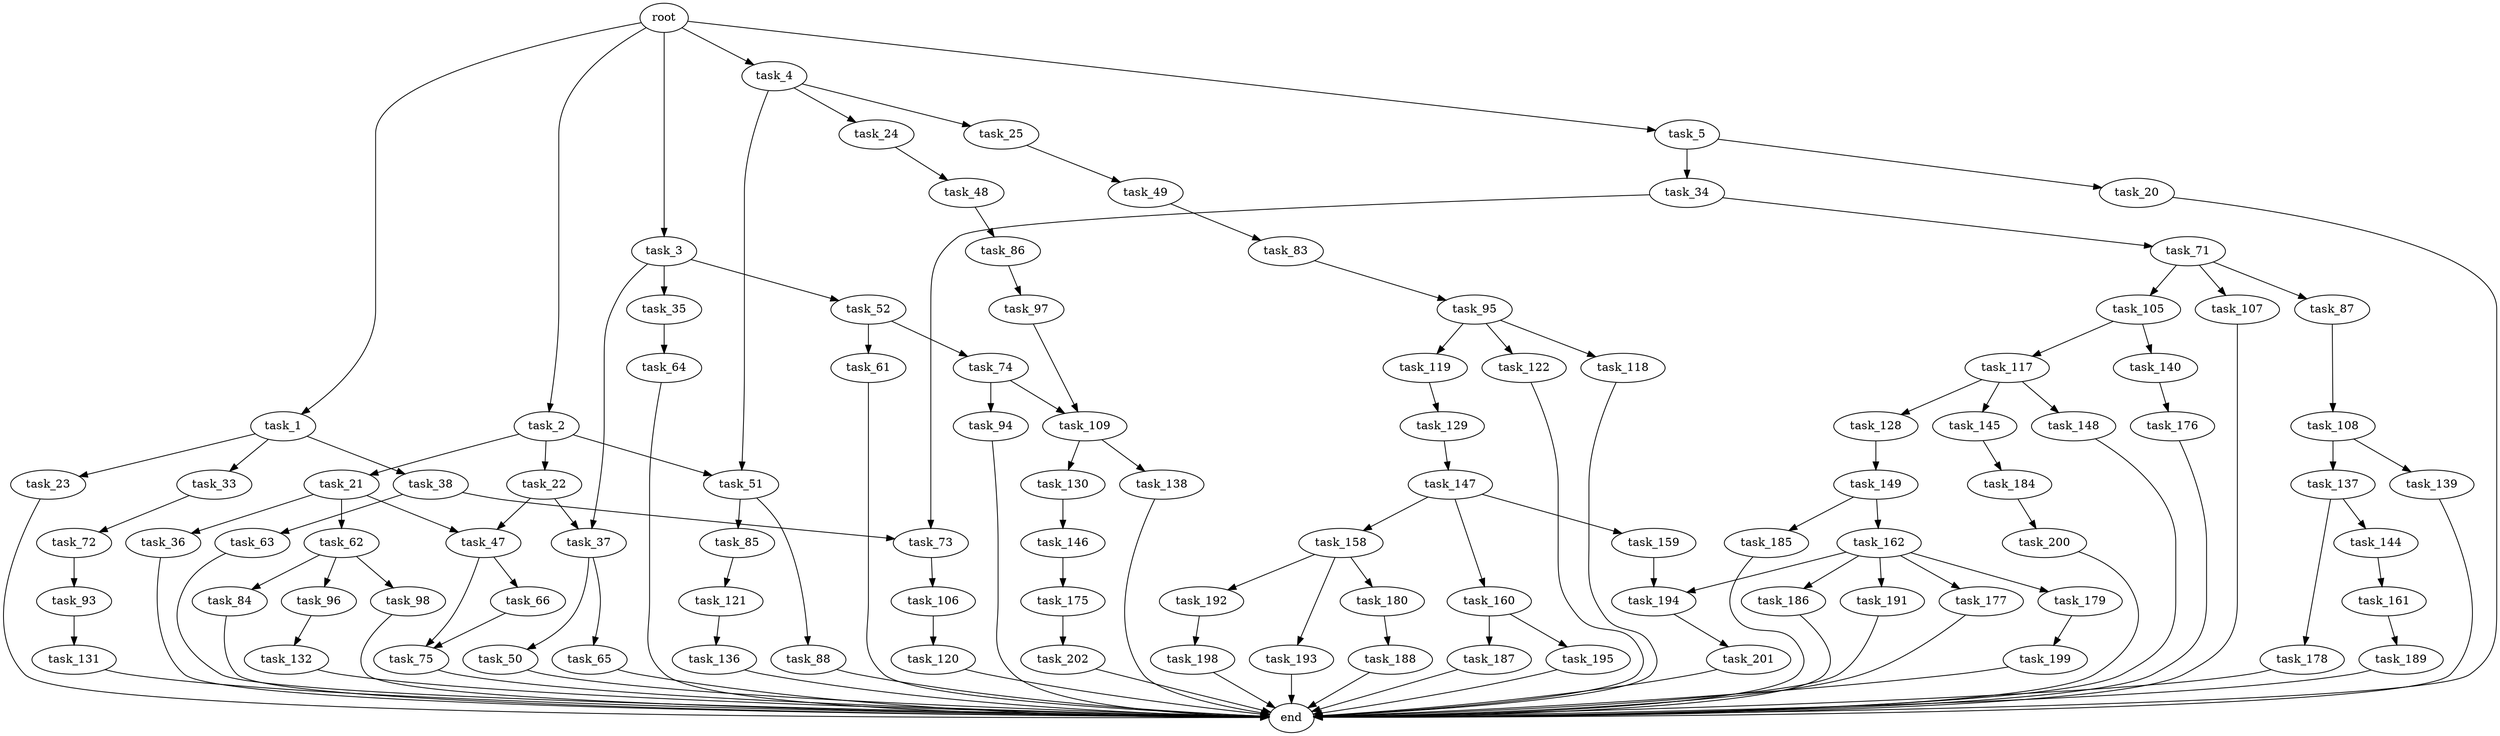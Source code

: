 digraph G {
  root [size="0.000000"];
  task_1 [size="782757789696.000000"];
  task_2 [size="1073741824000.000000"];
  task_3 [size="8589934592.000000"];
  task_4 [size="318547060813.000000"];
  task_5 [size="281480435851.000000"];
  task_23 [size="68719476736.000000"];
  task_33 [size="231928233984.000000"];
  task_38 [size="782757789696.000000"];
  task_21 [size="13329660915.000000"];
  task_22 [size="956579260716.000000"];
  task_51 [size="126286752326.000000"];
  task_35 [size="21606739845.000000"];
  task_37 [size="702128212004.000000"];
  task_52 [size="782757789696.000000"];
  task_24 [size="50143553847.000000"];
  task_25 [size="782757789696.000000"];
  task_20 [size="28991029248.000000"];
  task_34 [size="782757789696.000000"];
  end [size="0.000000"];
  task_36 [size="49477545674.000000"];
  task_47 [size="368293445632.000000"];
  task_62 [size="33733493045.000000"];
  task_48 [size="782757789696.000000"];
  task_49 [size="89101162768.000000"];
  task_72 [size="302004598126.000000"];
  task_71 [size="23359247172.000000"];
  task_73 [size="6389382266.000000"];
  task_64 [size="50054924916.000000"];
  task_50 [size="782757789696.000000"];
  task_65 [size="231928233984.000000"];
  task_63 [size="68719476736.000000"];
  task_66 [size="9901203645.000000"];
  task_75 [size="12187358276.000000"];
  task_86 [size="28023745428.000000"];
  task_83 [size="86801290993.000000"];
  task_85 [size="27636618278.000000"];
  task_88 [size="368293445632.000000"];
  task_61 [size="44919314934.000000"];
  task_74 [size="21535865890.000000"];
  task_84 [size="8589934592.000000"];
  task_96 [size="782757789696.000000"];
  task_98 [size="134217728000.000000"];
  task_87 [size="5172322000.000000"];
  task_105 [size="817407162157.000000"];
  task_107 [size="327557961727.000000"];
  task_93 [size="247845165012.000000"];
  task_106 [size="25462598829.000000"];
  task_94 [size="5460281180.000000"];
  task_109 [size="134217728000.000000"];
  task_95 [size="8589934592.000000"];
  task_121 [size="438737365236.000000"];
  task_97 [size="778763745500.000000"];
  task_108 [size="51579023688.000000"];
  task_131 [size="8589934592.000000"];
  task_118 [size="68719476736.000000"];
  task_119 [size="54151221204.000000"];
  task_122 [size="114512434138.000000"];
  task_132 [size="16863681930.000000"];
  task_117 [size="11304902820.000000"];
  task_140 [size="368293445632.000000"];
  task_120 [size="261105035369.000000"];
  task_137 [size="6533982530.000000"];
  task_139 [size="231202653248.000000"];
  task_130 [size="32460170004.000000"];
  task_138 [size="5737432651.000000"];
  task_128 [size="78341345529.000000"];
  task_145 [size="458871328750.000000"];
  task_148 [size="13426815979.000000"];
  task_129 [size="8589934592.000000"];
  task_136 [size="28991029248.000000"];
  task_149 [size="873608282762.000000"];
  task_147 [size="24353596754.000000"];
  task_146 [size="549755813888.000000"];
  task_144 [size="630553442168.000000"];
  task_178 [size="368293445632.000000"];
  task_176 [size="635186295484.000000"];
  task_161 [size="5339587681.000000"];
  task_184 [size="68719476736.000000"];
  task_175 [size="322801412338.000000"];
  task_158 [size="208249664636.000000"];
  task_159 [size="1073741824000.000000"];
  task_160 [size="8589934592.000000"];
  task_162 [size="3802298248.000000"];
  task_185 [size="892553129.000000"];
  task_180 [size="39532622564.000000"];
  task_192 [size="549755813888.000000"];
  task_193 [size="549755813888.000000"];
  task_194 [size="59365676263.000000"];
  task_187 [size="8701031308.000000"];
  task_195 [size="52702495532.000000"];
  task_189 [size="26877333138.000000"];
  task_177 [size="68719476736.000000"];
  task_179 [size="20507515149.000000"];
  task_186 [size="28545210815.000000"];
  task_191 [size="782757789696.000000"];
  task_202 [size="30618753094.000000"];
  task_199 [size="28991029248.000000"];
  task_188 [size="8589934592.000000"];
  task_200 [size="28991029248.000000"];
  task_198 [size="28991029248.000000"];
  task_201 [size="8589934592.000000"];

  root -> task_1 [size="1.000000"];
  root -> task_2 [size="1.000000"];
  root -> task_3 [size="1.000000"];
  root -> task_4 [size="1.000000"];
  root -> task_5 [size="1.000000"];
  task_1 -> task_23 [size="679477248.000000"];
  task_1 -> task_33 [size="679477248.000000"];
  task_1 -> task_38 [size="679477248.000000"];
  task_2 -> task_21 [size="838860800.000000"];
  task_2 -> task_22 [size="838860800.000000"];
  task_2 -> task_51 [size="838860800.000000"];
  task_3 -> task_35 [size="33554432.000000"];
  task_3 -> task_37 [size="33554432.000000"];
  task_3 -> task_52 [size="33554432.000000"];
  task_4 -> task_24 [size="209715200.000000"];
  task_4 -> task_25 [size="209715200.000000"];
  task_4 -> task_51 [size="209715200.000000"];
  task_5 -> task_20 [size="209715200.000000"];
  task_5 -> task_34 [size="209715200.000000"];
  task_23 -> end [size="1.000000"];
  task_33 -> task_72 [size="301989888.000000"];
  task_38 -> task_63 [size="679477248.000000"];
  task_38 -> task_73 [size="679477248.000000"];
  task_21 -> task_36 [size="301989888.000000"];
  task_21 -> task_47 [size="301989888.000000"];
  task_21 -> task_62 [size="301989888.000000"];
  task_22 -> task_37 [size="838860800.000000"];
  task_22 -> task_47 [size="838860800.000000"];
  task_51 -> task_85 [size="209715200.000000"];
  task_51 -> task_88 [size="209715200.000000"];
  task_35 -> task_64 [size="679477248.000000"];
  task_37 -> task_50 [size="679477248.000000"];
  task_37 -> task_65 [size="679477248.000000"];
  task_52 -> task_61 [size="679477248.000000"];
  task_52 -> task_74 [size="679477248.000000"];
  task_24 -> task_48 [size="838860800.000000"];
  task_25 -> task_49 [size="679477248.000000"];
  task_20 -> end [size="1.000000"];
  task_34 -> task_71 [size="679477248.000000"];
  task_34 -> task_73 [size="679477248.000000"];
  task_36 -> end [size="1.000000"];
  task_47 -> task_66 [size="411041792.000000"];
  task_47 -> task_75 [size="411041792.000000"];
  task_62 -> task_84 [size="679477248.000000"];
  task_62 -> task_96 [size="679477248.000000"];
  task_62 -> task_98 [size="679477248.000000"];
  task_48 -> task_86 [size="679477248.000000"];
  task_49 -> task_83 [size="209715200.000000"];
  task_72 -> task_93 [size="411041792.000000"];
  task_71 -> task_87 [size="838860800.000000"];
  task_71 -> task_105 [size="838860800.000000"];
  task_71 -> task_107 [size="838860800.000000"];
  task_73 -> task_106 [size="134217728.000000"];
  task_64 -> end [size="1.000000"];
  task_50 -> end [size="1.000000"];
  task_65 -> end [size="1.000000"];
  task_63 -> end [size="1.000000"];
  task_66 -> task_75 [size="209715200.000000"];
  task_75 -> end [size="1.000000"];
  task_86 -> task_97 [size="838860800.000000"];
  task_83 -> task_95 [size="75497472.000000"];
  task_85 -> task_121 [size="75497472.000000"];
  task_88 -> end [size="1.000000"];
  task_61 -> end [size="1.000000"];
  task_74 -> task_94 [size="679477248.000000"];
  task_74 -> task_109 [size="679477248.000000"];
  task_84 -> end [size="1.000000"];
  task_96 -> task_132 [size="679477248.000000"];
  task_98 -> end [size="1.000000"];
  task_87 -> task_108 [size="411041792.000000"];
  task_105 -> task_117 [size="679477248.000000"];
  task_105 -> task_140 [size="679477248.000000"];
  task_107 -> end [size="1.000000"];
  task_93 -> task_131 [size="679477248.000000"];
  task_106 -> task_120 [size="411041792.000000"];
  task_94 -> end [size="1.000000"];
  task_109 -> task_130 [size="209715200.000000"];
  task_109 -> task_138 [size="209715200.000000"];
  task_95 -> task_118 [size="33554432.000000"];
  task_95 -> task_119 [size="33554432.000000"];
  task_95 -> task_122 [size="33554432.000000"];
  task_121 -> task_136 [size="301989888.000000"];
  task_97 -> task_109 [size="536870912.000000"];
  task_108 -> task_137 [size="134217728.000000"];
  task_108 -> task_139 [size="134217728.000000"];
  task_131 -> end [size="1.000000"];
  task_118 -> end [size="1.000000"];
  task_119 -> task_129 [size="134217728.000000"];
  task_122 -> end [size="1.000000"];
  task_132 -> end [size="1.000000"];
  task_117 -> task_128 [size="301989888.000000"];
  task_117 -> task_145 [size="301989888.000000"];
  task_117 -> task_148 [size="301989888.000000"];
  task_140 -> task_176 [size="411041792.000000"];
  task_120 -> end [size="1.000000"];
  task_137 -> task_144 [size="301989888.000000"];
  task_137 -> task_178 [size="301989888.000000"];
  task_139 -> end [size="1.000000"];
  task_130 -> task_146 [size="134217728.000000"];
  task_138 -> end [size="1.000000"];
  task_128 -> task_149 [size="209715200.000000"];
  task_145 -> task_184 [size="411041792.000000"];
  task_148 -> end [size="1.000000"];
  task_129 -> task_147 [size="33554432.000000"];
  task_136 -> end [size="1.000000"];
  task_149 -> task_162 [size="838860800.000000"];
  task_149 -> task_185 [size="838860800.000000"];
  task_147 -> task_158 [size="536870912.000000"];
  task_147 -> task_159 [size="536870912.000000"];
  task_147 -> task_160 [size="536870912.000000"];
  task_146 -> task_175 [size="536870912.000000"];
  task_144 -> task_161 [size="536870912.000000"];
  task_178 -> end [size="1.000000"];
  task_176 -> end [size="1.000000"];
  task_161 -> task_189 [size="134217728.000000"];
  task_184 -> task_200 [size="134217728.000000"];
  task_175 -> task_202 [size="411041792.000000"];
  task_158 -> task_180 [size="536870912.000000"];
  task_158 -> task_192 [size="536870912.000000"];
  task_158 -> task_193 [size="536870912.000000"];
  task_159 -> task_194 [size="838860800.000000"];
  task_160 -> task_187 [size="33554432.000000"];
  task_160 -> task_195 [size="33554432.000000"];
  task_162 -> task_177 [size="411041792.000000"];
  task_162 -> task_179 [size="411041792.000000"];
  task_162 -> task_186 [size="411041792.000000"];
  task_162 -> task_191 [size="411041792.000000"];
  task_162 -> task_194 [size="411041792.000000"];
  task_185 -> end [size="1.000000"];
  task_180 -> task_188 [size="679477248.000000"];
  task_192 -> task_198 [size="536870912.000000"];
  task_193 -> end [size="1.000000"];
  task_194 -> task_201 [size="209715200.000000"];
  task_187 -> end [size="1.000000"];
  task_195 -> end [size="1.000000"];
  task_189 -> end [size="1.000000"];
  task_177 -> end [size="1.000000"];
  task_179 -> task_199 [size="33554432.000000"];
  task_186 -> end [size="1.000000"];
  task_191 -> end [size="1.000000"];
  task_202 -> end [size="1.000000"];
  task_199 -> end [size="1.000000"];
  task_188 -> end [size="1.000000"];
  task_200 -> end [size="1.000000"];
  task_198 -> end [size="1.000000"];
  task_201 -> end [size="1.000000"];
}
